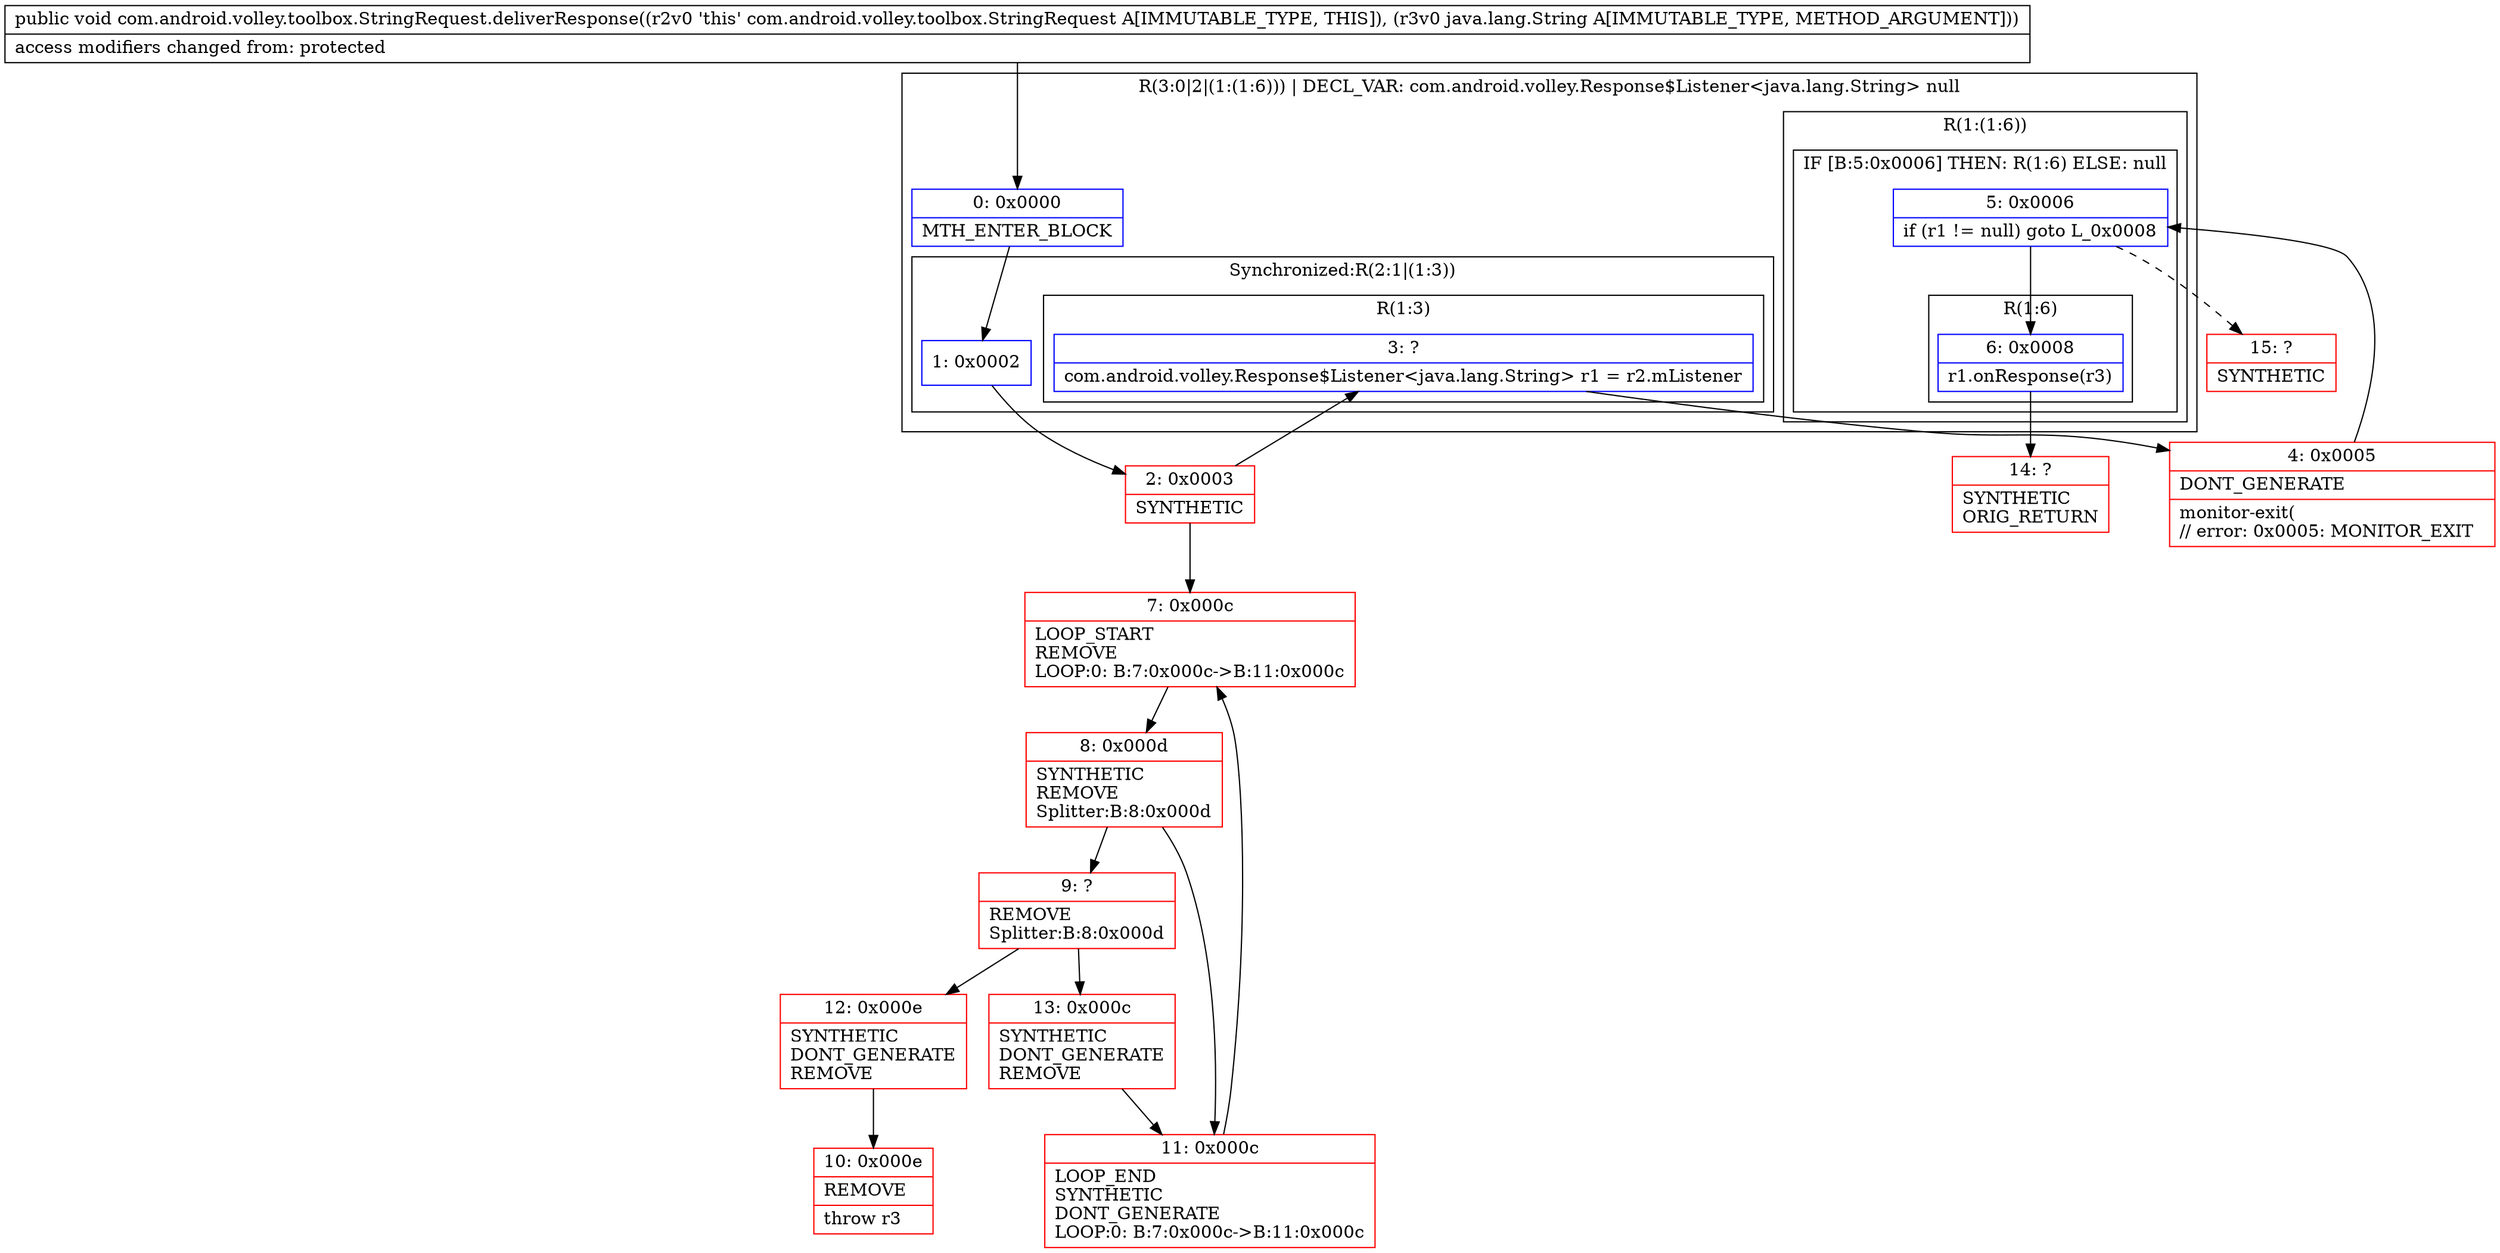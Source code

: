 digraph "CFG forcom.android.volley.toolbox.StringRequest.deliverResponse(Ljava\/lang\/String;)V" {
subgraph cluster_Region_1737192493 {
label = "R(3:0|2|(1:(1:6))) | DECL_VAR: com.android.volley.Response$Listener\<java.lang.String\> null\l";
node [shape=record,color=blue];
Node_0 [shape=record,label="{0\:\ 0x0000|MTH_ENTER_BLOCK\l}"];
subgraph cluster_SynchronizedRegion_1740909818 {
label = "Synchronized:R(2:1|(1:3))";
node [shape=record,color=blue];
Node_1 [shape=record,label="{1\:\ 0x0002}"];
subgraph cluster_Region_73273348 {
label = "R(1:3)";
node [shape=record,color=blue];
Node_3 [shape=record,label="{3\:\ ?|com.android.volley.Response$Listener\<java.lang.String\> r1 = r2.mListener\l}"];
}
}
subgraph cluster_Region_1692042326 {
label = "R(1:(1:6))";
node [shape=record,color=blue];
subgraph cluster_IfRegion_1844949438 {
label = "IF [B:5:0x0006] THEN: R(1:6) ELSE: null";
node [shape=record,color=blue];
Node_5 [shape=record,label="{5\:\ 0x0006|if (r1 != null) goto L_0x0008\l}"];
subgraph cluster_Region_1529928778 {
label = "R(1:6)";
node [shape=record,color=blue];
Node_6 [shape=record,label="{6\:\ 0x0008|r1.onResponse(r3)\l}"];
}
}
}
}
Node_2 [shape=record,color=red,label="{2\:\ 0x0003|SYNTHETIC\l}"];
Node_4 [shape=record,color=red,label="{4\:\ 0x0005|DONT_GENERATE\l|monitor\-exit(\l\/\/ error: 0x0005: MONITOR_EXIT  \l}"];
Node_7 [shape=record,color=red,label="{7\:\ 0x000c|LOOP_START\lREMOVE\lLOOP:0: B:7:0x000c\-\>B:11:0x000c\l}"];
Node_8 [shape=record,color=red,label="{8\:\ 0x000d|SYNTHETIC\lREMOVE\lSplitter:B:8:0x000d\l}"];
Node_9 [shape=record,color=red,label="{9\:\ ?|REMOVE\lSplitter:B:8:0x000d\l}"];
Node_10 [shape=record,color=red,label="{10\:\ 0x000e|REMOVE\l|throw r3\l}"];
Node_11 [shape=record,color=red,label="{11\:\ 0x000c|LOOP_END\lSYNTHETIC\lDONT_GENERATE\lLOOP:0: B:7:0x000c\-\>B:11:0x000c\l}"];
Node_12 [shape=record,color=red,label="{12\:\ 0x000e|SYNTHETIC\lDONT_GENERATE\lREMOVE\l}"];
Node_13 [shape=record,color=red,label="{13\:\ 0x000c|SYNTHETIC\lDONT_GENERATE\lREMOVE\l}"];
Node_14 [shape=record,color=red,label="{14\:\ ?|SYNTHETIC\lORIG_RETURN\l}"];
Node_15 [shape=record,color=red,label="{15\:\ ?|SYNTHETIC\l}"];
MethodNode[shape=record,label="{public void com.android.volley.toolbox.StringRequest.deliverResponse((r2v0 'this' com.android.volley.toolbox.StringRequest A[IMMUTABLE_TYPE, THIS]), (r3v0 java.lang.String A[IMMUTABLE_TYPE, METHOD_ARGUMENT]))  | access modifiers changed from: protected\l}"];
MethodNode -> Node_0;
Node_0 -> Node_1;
Node_1 -> Node_2;
Node_3 -> Node_4;
Node_5 -> Node_6;
Node_5 -> Node_15[style=dashed];
Node_6 -> Node_14;
Node_2 -> Node_3;
Node_2 -> Node_7;
Node_4 -> Node_5;
Node_7 -> Node_8;
Node_8 -> Node_9;
Node_8 -> Node_11;
Node_9 -> Node_12;
Node_9 -> Node_13;
Node_11 -> Node_7;
Node_12 -> Node_10;
Node_13 -> Node_11;
}

